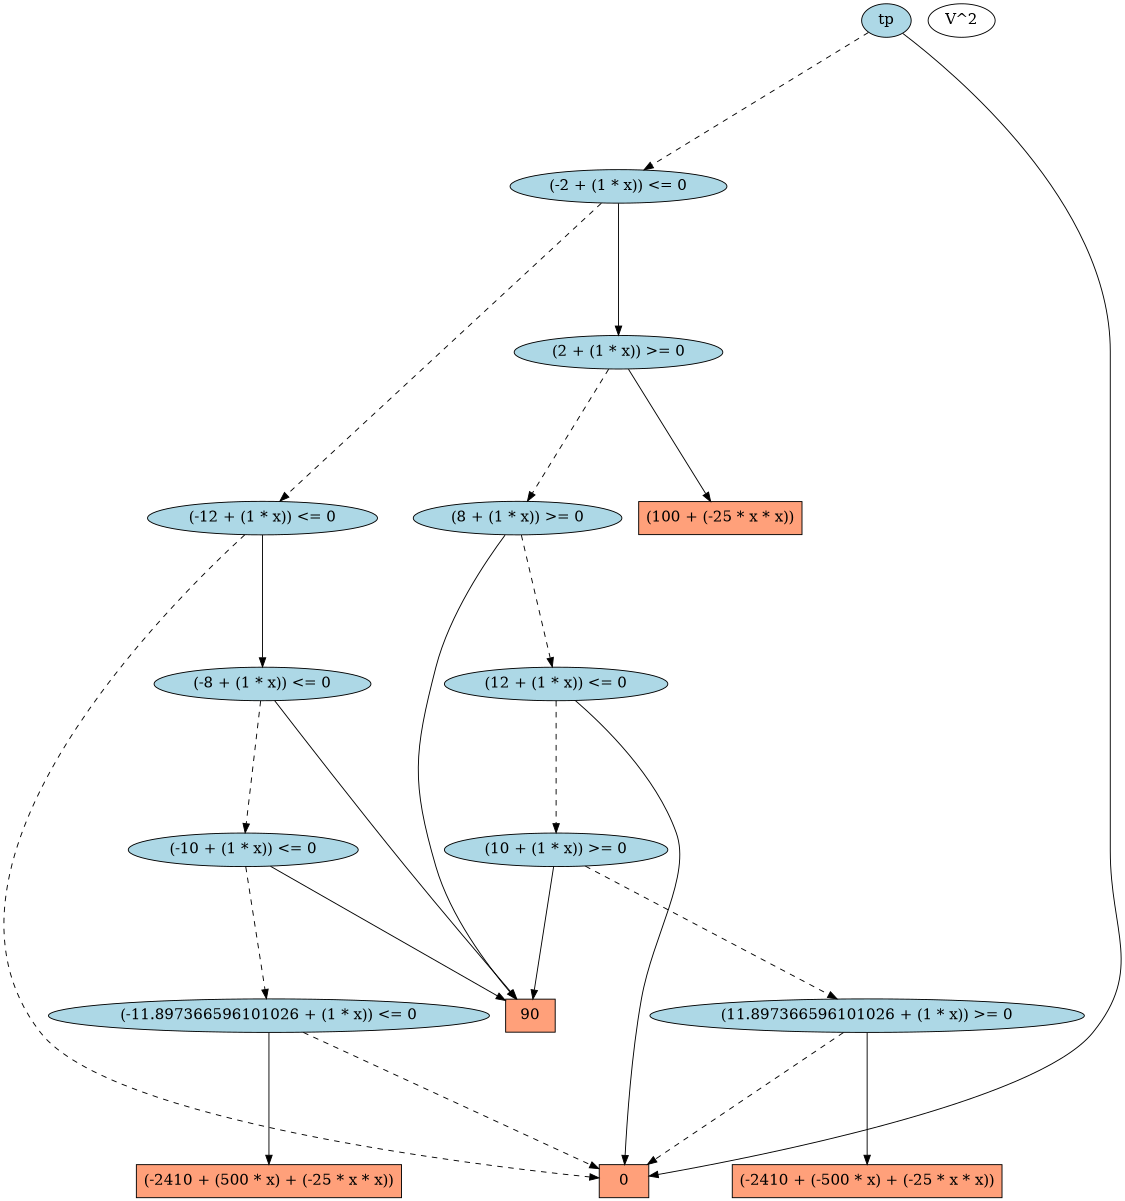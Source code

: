 digraph G { 
graph [ fontname = "Helvetica",fontsize="16",ratio = "auto",
        size="7.5,10",ranksep="2.00" ];
node [fontsize="16"];
"262" [label="(-2410 + (-500 * x) + (-25 * x * x))",fillcolor=lightsalmon,color=black,shape=box,style=filled];
"503" [label="tp",fillcolor=lightblue,color=black,shape=ellipse,style=filled];
"473" [label="(11.897366596101026 + (1 * x)) >= 0",fillcolor=lightblue,color=black,shape=ellipse,style=filled];
"499" [label="(12 + (1 * x)) <= 0",fillcolor=lightblue,color=black,shape=ellipse,style=filled];
"496" [label="(-8 + (1 * x)) <= 0",fillcolor=lightblue,color=black,shape=ellipse,style=filled];
"501" [label="(2 + (1 * x)) >= 0",fillcolor=lightblue,color=black,shape=ellipse,style=filled];
"502" [label="(-2 + (1 * x)) <= 0",fillcolor=lightblue,color=black,shape=ellipse,style=filled];
"495" [label="(-10 + (1 * x)) <= 0",fillcolor=lightblue,color=black,shape=ellipse,style=filled];
"498" [label="(10 + (1 * x)) >= 0",fillcolor=lightblue,color=black,shape=ellipse,style=filled];
"497" [label="(-12 + (1 * x)) <= 0",fillcolor=lightblue,color=black,shape=ellipse,style=filled];
"500" [label="(8 + (1 * x)) >= 0",fillcolor=lightblue,color=black,shape=ellipse,style=filled];
"1" [label="0",fillcolor=lightsalmon,color=black,shape=box,style=filled];
"494" [label="(-11.897366596101026 + (1 * x)) <= 0",fillcolor=lightblue,color=black,shape=ellipse,style=filled];
"199" [label="90",fillcolor=lightsalmon,color=black,shape=box,style=filled];
"231" [label="(-2410 + (500 * x) + (-25 * x * x))",fillcolor=lightsalmon,color=black,shape=box,style=filled];
"9" [label="(100 + (-25 * x * x))",fillcolor=lightsalmon,color=black,shape=box,style=filled];
"_temp_" [label="V^2",fillcolor=lightblue,color=black];
"503" -> "1" [color=black,style=solid];
"503" -> "502" [color=black,style=dashed];
"473" -> "262" [color=black,style=solid];
"473" -> "1" [color=black,style=dashed];
"499" -> "1" [color=black,style=solid];
"499" -> "498" [color=black,style=dashed];
"496" -> "199" [color=black,style=solid];
"496" -> "495" [color=black,style=dashed];
"501" -> "9" [color=black,style=solid];
"501" -> "500" [color=black,style=dashed];
"502" -> "501" [color=black,style=solid];
"502" -> "497" [color=black,style=dashed];
"495" -> "494" [color=black,style=dashed];
"495" -> "199" [color=black,style=solid];
"498" -> "199" [color=black,style=solid];
"498" -> "473" [color=black,style=dashed];
"497" -> "1" [color=black,style=dashed];
"497" -> "496" [color=black,style=solid];
"500" -> "199" [color=black,style=solid];
"500" -> "499" [color=black,style=dashed];
"494" -> "1" [color=black,style=dashed];
"494" -> "231" [color=black,style=solid];
}
